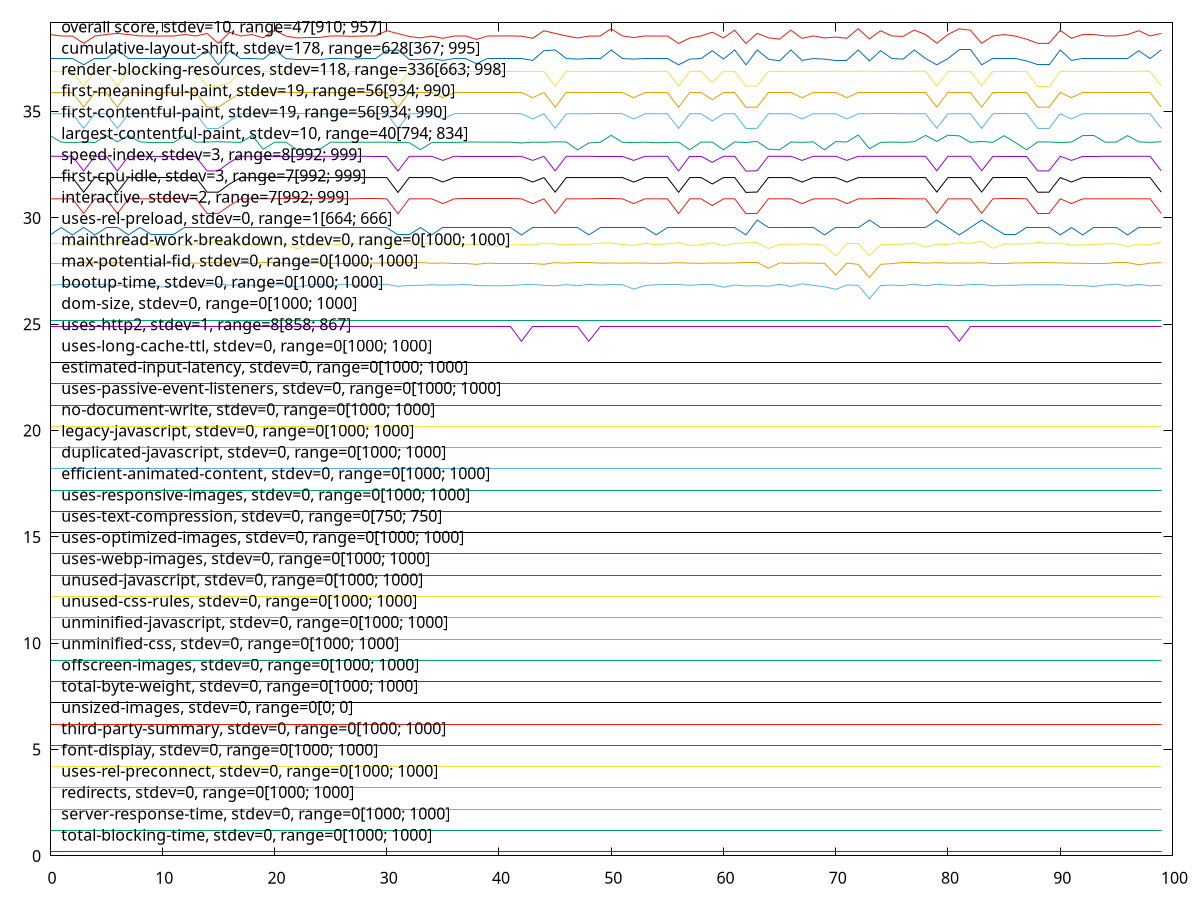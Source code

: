 $_totalBlockingTime <<EOF
0.2
0.2
0.2
0.2
0.2
0.2
0.2
0.2
0.2
0.2
0.2
0.2
0.2
0.2
0.2
0.2
0.2
0.2
0.2
0.2
0.2
0.2
0.2
0.2
0.2
0.2
0.2
0.2
0.2
0.2
0.2
0.2
0.2
0.2
0.2
0.2
0.2
0.2
0.2
0.2
0.2
0.2
0.2
0.2
0.2
0.2
0.2
0.2
0.2
0.2
0.2
0.2
0.2
0.2
0.2
0.2
0.2
0.2
0.2
0.2
0.2
0.2
0.2
0.2
0.2
0.2
0.2
0.2
0.2
0.2
0.2
0.2
0.2
0.2
0.2
0.2
0.2
0.2
0.2
0.2
0.2
0.2
0.2
0.2
0.2
0.2
0.2
0.2
0.2
0.2
0.2
0.2
0.2
0.2
0.2
0.2
0.2
0.2
0.2
0.2
EOF
$_serverResponseTime <<EOF
1.2
1.2
1.2
1.2
1.2
1.2
1.2
1.2
1.2
1.2
1.2
1.2
1.2
1.2
1.2
1.2
1.2
1.2
1.2
1.2
1.2
1.2
1.2
1.2
1.2
1.2
1.2
1.2
1.2
1.2
1.2
1.2
1.2
1.2
1.2
1.2
1.2
1.2
1.2
1.2
1.2
1.2
1.2
1.2
1.2
1.2
1.2
1.2
1.2
1.2
1.2
1.2
1.2
1.2
1.2
1.2
1.2
1.2
1.2
1.2
1.2
1.2
1.2
1.2
1.2
1.2
1.2
1.2
1.2
1.2
1.2
1.2
1.2
1.2
1.2
1.2
1.2
1.2
1.2
1.2
1.2
1.2
1.2
1.2
1.2
1.2
1.2
1.2
1.2
1.2
1.2
1.2
1.2
1.2
1.2
1.2
1.2
1.2
1.2
1.2
EOF
$_redirects <<EOF
2.2
2.2
2.2
2.2
2.2
2.2
2.2
2.2
2.2
2.2
2.2
2.2
2.2
2.2
2.2
2.2
2.2
2.2
2.2
2.2
2.2
2.2
2.2
2.2
2.2
2.2
2.2
2.2
2.2
2.2
2.2
2.2
2.2
2.2
2.2
2.2
2.2
2.2
2.2
2.2
2.2
2.2
2.2
2.2
2.2
2.2
2.2
2.2
2.2
2.2
2.2
2.2
2.2
2.2
2.2
2.2
2.2
2.2
2.2
2.2
2.2
2.2
2.2
2.2
2.2
2.2
2.2
2.2
2.2
2.2
2.2
2.2
2.2
2.2
2.2
2.2
2.2
2.2
2.2
2.2
2.2
2.2
2.2
2.2
2.2
2.2
2.2
2.2
2.2
2.2
2.2
2.2
2.2
2.2
2.2
2.2
2.2
2.2
2.2
2.2
EOF
$_usesRelPreconnect <<EOF
3.2
3.2
3.2
3.2
3.2
3.2
3.2
3.2
3.2
3.2
3.2
3.2
3.2
3.2
3.2
3.2
3.2
3.2
3.2
3.2
3.2
3.2
3.2
3.2
3.2
3.2
3.2
3.2
3.2
3.2
3.2
3.2
3.2
3.2
3.2
3.2
3.2
3.2
3.2
3.2
3.2
3.2
3.2
3.2
3.2
3.2
3.2
3.2
3.2
3.2
3.2
3.2
3.2
3.2
3.2
3.2
3.2
3.2
3.2
3.2
3.2
3.2
3.2
3.2
3.2
3.2
3.2
3.2
3.2
3.2
3.2
3.2
3.2
3.2
3.2
3.2
3.2
3.2
3.2
3.2
3.2
3.2
3.2
3.2
3.2
3.2
3.2
3.2
3.2
3.2
3.2
3.2
3.2
3.2
3.2
3.2
3.2
3.2
3.2
3.2
EOF
$_fontDisplay <<EOF
4.2
4.2
4.2
4.2
4.2
4.2
4.2
4.2
4.2
4.2
4.2
4.2
4.2
4.2
4.2
4.2
4.2
4.2
4.2
4.2
4.2
4.2
4.2
4.2
4.2
4.2
4.2
4.2
4.2
4.2
4.2
4.2
4.2
4.2
4.2
4.2
4.2
4.2
4.2
4.2
4.2
4.2
4.2
4.2
4.2
4.2
4.2
4.2
4.2
4.2
4.2
4.2
4.2
4.2
4.2
4.2
4.2
4.2
4.2
4.2
4.2
4.2
4.2
4.2
4.2
4.2
4.2
4.2
4.2
4.2
4.2
4.2
4.2
4.2
4.2
4.2
4.2
4.2
4.2
4.2
4.2
4.2
4.2
4.2
4.2
4.2
4.2
4.2
4.2
4.2
4.2
4.2
4.2
4.2
4.2
4.2
4.2
4.2
4.2
4.2
EOF
$_thirdPartySummary <<EOF
5.2
5.2
5.2
5.2
5.2
5.2
5.2
5.2
5.2
5.2
5.2
5.2
5.2
5.2
5.2
5.2
5.2
5.2
5.2
5.2
5.2
5.2
5.2
5.2
5.2
5.2
5.2
5.2
5.2
5.2
5.2
5.2
5.2
5.2
5.2
5.2
5.2
5.2
5.2
5.2
5.2
5.2
5.2
5.2
5.2
5.2
5.2
5.2
5.2
5.2
5.2
5.2
5.2
5.2
5.2
5.2
5.2
5.2
5.2
5.2
5.2
5.2
5.2
5.2
5.2
5.2
5.2
5.2
5.2
5.2
5.2
5.2
5.2
5.2
5.2
5.2
5.2
5.2
5.2
5.2
5.2
5.2
5.2
5.2
5.2
5.2
5.2
5.2
5.2
5.2
5.2
5.2
5.2
5.2
5.2
5.2
5.2
5.2
5.2
5.2
EOF
$_unsizedImages <<EOF
6.2
6.2
6.2
6.2
6.2
6.2
6.2
6.2
6.2
6.2
6.2
6.2
6.2
6.2
6.2
6.2
6.2
6.2
6.2
6.2
6.2
6.2
6.2
6.2
6.2
6.2
6.2
6.2
6.2
6.2
6.2
6.2
6.2
6.2
6.2
6.2
6.2
6.2
6.2
6.2
6.2
6.2
6.2
6.2
6.2
6.2
6.2
6.2
6.2
6.2
6.2
6.2
6.2
6.2
6.2
6.2
6.2
6.2
6.2
6.2
6.2
6.2
6.2
6.2
6.2
6.2
6.2
6.2
6.2
6.2
6.2
6.2
6.2
6.2
6.2
6.2
6.2
6.2
6.2
6.2
6.2
6.2
6.2
6.2
6.2
6.2
6.2
6.2
6.2
6.2
6.2
6.2
6.2
6.2
6.2
6.2
6.2
6.2
6.2
6.2
EOF
$_totalByteWeight <<EOF
7.2
7.2
7.2
7.2
7.2
7.2
7.2
7.2
7.2
7.2
7.2
7.2
7.2
7.2
7.2
7.2
7.2
7.2
7.2
7.2
7.2
7.2
7.2
7.2
7.2
7.2
7.2
7.2
7.2
7.2
7.2
7.2
7.2
7.2
7.2
7.2
7.2
7.2
7.2
7.2
7.2
7.2
7.2
7.2
7.2
7.2
7.2
7.2
7.2
7.2
7.2
7.2
7.2
7.2
7.2
7.2
7.2
7.2
7.2
7.2
7.2
7.2
7.2
7.2
7.2
7.2
7.2
7.2
7.2
7.2
7.2
7.2
7.2
7.2
7.2
7.2
7.2
7.2
7.2
7.2
7.2
7.2
7.2
7.2
7.2
7.2
7.2
7.2
7.2
7.2
7.2
7.2
7.2
7.2
7.2
7.2
7.2
7.2
7.2
7.2
EOF
$_offscreenImages <<EOF
8.2
8.2
8.2
8.2
8.2
8.2
8.2
8.2
8.2
8.2
8.2
8.2
8.2
8.2
8.2
8.2
8.2
8.2
8.2
8.2
8.2
8.2
8.2
8.2
8.2
8.2
8.2
8.2
8.2
8.2
8.2
8.2
8.2
8.2
8.2
8.2
8.2
8.2
8.2
8.2
8.2
8.2
8.2
8.2
8.2
8.2
8.2
8.2
8.2
8.2
8.2
8.2
8.2
8.2
8.2
8.2
8.2
8.2
8.2
8.2
8.2
8.2
8.2
8.2
8.2
8.2
8.2
8.2
8.2
8.2
8.2
8.2
8.2
8.2
8.2
8.2
8.2
8.2
8.2
8.2
8.2
8.2
8.2
8.2
8.2
8.2
8.2
8.2
8.2
8.2
8.2
8.2
8.2
8.2
8.2
8.2
8.2
8.2
8.2
8.2
EOF
$_unminifiedCss <<EOF
9.2
9.2
9.2
9.2
9.2
9.2
9.2
9.2
9.2
9.2
9.2
9.2
9.2
9.2
9.2
9.2
9.2
9.2
9.2
9.2
9.2
9.2
9.2
9.2
9.2
9.2
9.2
9.2
9.2
9.2
9.2
9.2
9.2
9.2
9.2
9.2
9.2
9.2
9.2
9.2
9.2
9.2
9.2
9.2
9.2
9.2
9.2
9.2
9.2
9.2
9.2
9.2
9.2
9.2
9.2
9.2
9.2
9.2
9.2
9.2
9.2
9.2
9.2
9.2
9.2
9.2
9.2
9.2
9.2
9.2
9.2
9.2
9.2
9.2
9.2
9.2
9.2
9.2
9.2
9.2
9.2
9.2
9.2
9.2
9.2
9.2
9.2
9.2
9.2
9.2
9.2
9.2
9.2
9.2
9.2
9.2
9.2
9.2
9.2
9.2
EOF
$_unminifiedJavascript <<EOF
10.2
10.2
10.2
10.2
10.2
10.2
10.2
10.2
10.2
10.2
10.2
10.2
10.2
10.2
10.2
10.2
10.2
10.2
10.2
10.2
10.2
10.2
10.2
10.2
10.2
10.2
10.2
10.2
10.2
10.2
10.2
10.2
10.2
10.2
10.2
10.2
10.2
10.2
10.2
10.2
10.2
10.2
10.2
10.2
10.2
10.2
10.2
10.2
10.2
10.2
10.2
10.2
10.2
10.2
10.2
10.2
10.2
10.2
10.2
10.2
10.2
10.2
10.2
10.2
10.2
10.2
10.2
10.2
10.2
10.2
10.2
10.2
10.2
10.2
10.2
10.2
10.2
10.2
10.2
10.2
10.2
10.2
10.2
10.2
10.2
10.2
10.2
10.2
10.2
10.2
10.2
10.2
10.2
10.2
10.2
10.2
10.2
10.2
10.2
10.2
EOF
$_unusedCssRules <<EOF
11.2
11.2
11.2
11.2
11.2
11.2
11.2
11.2
11.2
11.2
11.2
11.2
11.2
11.2
11.2
11.2
11.2
11.2
11.2
11.2
11.2
11.2
11.2
11.2
11.2
11.2
11.2
11.2
11.2
11.2
11.2
11.2
11.2
11.2
11.2
11.2
11.2
11.2
11.2
11.2
11.2
11.2
11.2
11.2
11.2
11.2
11.2
11.2
11.2
11.2
11.2
11.2
11.2
11.2
11.2
11.2
11.2
11.2
11.2
11.2
11.2
11.2
11.2
11.2
11.2
11.2
11.2
11.2
11.2
11.2
11.2
11.2
11.2
11.2
11.2
11.2
11.2
11.2
11.2
11.2
11.2
11.2
11.2
11.2
11.2
11.2
11.2
11.2
11.2
11.2
11.2
11.2
11.2
11.2
11.2
11.2
11.2
11.2
11.2
11.2
EOF
$_unusedJavascript <<EOF
12.2
12.2
12.2
12.2
12.2
12.2
12.2
12.2
12.2
12.2
12.2
12.2
12.2
12.2
12.2
12.2
12.2
12.2
12.2
12.2
12.2
12.2
12.2
12.2
12.2
12.2
12.2
12.2
12.2
12.2
12.2
12.2
12.2
12.2
12.2
12.2
12.2
12.2
12.2
12.2
12.2
12.2
12.2
12.2
12.2
12.2
12.2
12.2
12.2
12.2
12.2
12.2
12.2
12.2
12.2
12.2
12.2
12.2
12.2
12.2
12.2
12.2
12.2
12.2
12.2
12.2
12.2
12.2
12.2
12.2
12.2
12.2
12.2
12.2
12.2
12.2
12.2
12.2
12.2
12.2
12.2
12.2
12.2
12.2
12.2
12.2
12.2
12.2
12.2
12.2
12.2
12.2
12.2
12.2
12.2
12.2
12.2
12.2
12.2
12.2
EOF
$_usesWebpImages <<EOF
13.2
13.2
13.2
13.2
13.2
13.2
13.2
13.2
13.2
13.2
13.2
13.2
13.2
13.2
13.2
13.2
13.2
13.2
13.2
13.2
13.2
13.2
13.2
13.2
13.2
13.2
13.2
13.2
13.2
13.2
13.2
13.2
13.2
13.2
13.2
13.2
13.2
13.2
13.2
13.2
13.2
13.2
13.2
13.2
13.2
13.2
13.2
13.2
13.2
13.2
13.2
13.2
13.2
13.2
13.2
13.2
13.2
13.2
13.2
13.2
13.2
13.2
13.2
13.2
13.2
13.2
13.2
13.2
13.2
13.2
13.2
13.2
13.2
13.2
13.2
13.2
13.2
13.2
13.2
13.2
13.2
13.2
13.2
13.2
13.2
13.2
13.2
13.2
13.2
13.2
13.2
13.2
13.2
13.2
13.2
13.2
13.2
13.2
13.2
13.2
EOF
$_usesOptimizedImages <<EOF
14.2
14.2
14.2
14.2
14.2
14.2
14.2
14.2
14.2
14.2
14.2
14.2
14.2
14.2
14.2
14.2
14.2
14.2
14.2
14.2
14.2
14.2
14.2
14.2
14.2
14.2
14.2
14.2
14.2
14.2
14.2
14.2
14.2
14.2
14.2
14.2
14.2
14.2
14.2
14.2
14.2
14.2
14.2
14.2
14.2
14.2
14.2
14.2
14.2
14.2
14.2
14.2
14.2
14.2
14.2
14.2
14.2
14.2
14.2
14.2
14.2
14.2
14.2
14.2
14.2
14.2
14.2
14.2
14.2
14.2
14.2
14.2
14.2
14.2
14.2
14.2
14.2
14.2
14.2
14.2
14.2
14.2
14.2
14.2
14.2
14.2
14.2
14.2
14.2
14.2
14.2
14.2
14.2
14.2
14.2
14.2
14.2
14.2
14.2
14.2
EOF
$_usesTextCompression <<EOF
15.2
15.2
15.2
15.2
15.2
15.2
15.2
15.2
15.2
15.2
15.2
15.2
15.2
15.2
15.2
15.2
15.2
15.2
15.2
15.2
15.2
15.2
15.2
15.2
15.2
15.2
15.2
15.2
15.2
15.2
15.2
15.2
15.2
15.2
15.2
15.2
15.2
15.2
15.2
15.2
15.2
15.2
15.2
15.2
15.2
15.2
15.2
15.2
15.2
15.2
15.2
15.2
15.2
15.2
15.2
15.2
15.2
15.2
15.2
15.2
15.2
15.2
15.2
15.2
15.2
15.2
15.2
15.2
15.2
15.2
15.2
15.2
15.2
15.2
15.2
15.2
15.2
15.2
15.2
15.2
15.2
15.2
15.2
15.2
15.2
15.2
15.2
15.2
15.2
15.2
15.2
15.2
15.2
15.2
15.2
15.2
15.2
15.2
15.2
15.2
EOF
$_usesResponsiveImages <<EOF
16.2
16.2
16.2
16.2
16.2
16.2
16.2
16.2
16.2
16.2
16.2
16.2
16.2
16.2
16.2
16.2
16.2
16.2
16.2
16.2
16.2
16.2
16.2
16.2
16.2
16.2
16.2
16.2
16.2
16.2
16.2
16.2
16.2
16.2
16.2
16.2
16.2
16.2
16.2
16.2
16.2
16.2
16.2
16.2
16.2
16.2
16.2
16.2
16.2
16.2
16.2
16.2
16.2
16.2
16.2
16.2
16.2
16.2
16.2
16.2
16.2
16.2
16.2
16.2
16.2
16.2
16.2
16.2
16.2
16.2
16.2
16.2
16.2
16.2
16.2
16.2
16.2
16.2
16.2
16.2
16.2
16.2
16.2
16.2
16.2
16.2
16.2
16.2
16.2
16.2
16.2
16.2
16.2
16.2
16.2
16.2
16.2
16.2
16.2
16.2
EOF
$_efficientAnimatedContent <<EOF
17.2
17.2
17.2
17.2
17.2
17.2
17.2
17.2
17.2
17.2
17.2
17.2
17.2
17.2
17.2
17.2
17.2
17.2
17.2
17.2
17.2
17.2
17.2
17.2
17.2
17.2
17.2
17.2
17.2
17.2
17.2
17.2
17.2
17.2
17.2
17.2
17.2
17.2
17.2
17.2
17.2
17.2
17.2
17.2
17.2
17.2
17.2
17.2
17.2
17.2
17.2
17.2
17.2
17.2
17.2
17.2
17.2
17.2
17.2
17.2
17.2
17.2
17.2
17.2
17.2
17.2
17.2
17.2
17.2
17.2
17.2
17.2
17.2
17.2
17.2
17.2
17.2
17.2
17.2
17.2
17.2
17.2
17.2
17.2
17.2
17.2
17.2
17.2
17.2
17.2
17.2
17.2
17.2
17.2
17.2
17.2
17.2
17.2
17.2
17.2
EOF
$_duplicatedJavascript <<EOF
18.2
18.2
18.2
18.2
18.2
18.2
18.2
18.2
18.2
18.2
18.2
18.2
18.2
18.2
18.2
18.2
18.2
18.2
18.2
18.2
18.2
18.2
18.2
18.2
18.2
18.2
18.2
18.2
18.2
18.2
18.2
18.2
18.2
18.2
18.2
18.2
18.2
18.2
18.2
18.2
18.2
18.2
18.2
18.2
18.2
18.2
18.2
18.2
18.2
18.2
18.2
18.2
18.2
18.2
18.2
18.2
18.2
18.2
18.2
18.2
18.2
18.2
18.2
18.2
18.2
18.2
18.2
18.2
18.2
18.2
18.2
18.2
18.2
18.2
18.2
18.2
18.2
18.2
18.2
18.2
18.2
18.2
18.2
18.2
18.2
18.2
18.2
18.2
18.2
18.2
18.2
18.2
18.2
18.2
18.2
18.2
18.2
18.2
18.2
18.2
EOF
$_legacyJavascript <<EOF
19.2
19.2
19.2
19.2
19.2
19.2
19.2
19.2
19.2
19.2
19.2
19.2
19.2
19.2
19.2
19.2
19.2
19.2
19.2
19.2
19.2
19.2
19.2
19.2
19.2
19.2
19.2
19.2
19.2
19.2
19.2
19.2
19.2
19.2
19.2
19.2
19.2
19.2
19.2
19.2
19.2
19.2
19.2
19.2
19.2
19.2
19.2
19.2
19.2
19.2
19.2
19.2
19.2
19.2
19.2
19.2
19.2
19.2
19.2
19.2
19.2
19.2
19.2
19.2
19.2
19.2
19.2
19.2
19.2
19.2
19.2
19.2
19.2
19.2
19.2
19.2
19.2
19.2
19.2
19.2
19.2
19.2
19.2
19.2
19.2
19.2
19.2
19.2
19.2
19.2
19.2
19.2
19.2
19.2
19.2
19.2
19.2
19.2
19.2
19.2
EOF
$_noDocumentWrite <<EOF
20.2
20.2
20.2
20.2
20.2
20.2
20.2
20.2
20.2
20.2
20.2
20.2
20.2
20.2
20.2
20.2
20.2
20.2
20.2
20.2
20.2
20.2
20.2
20.2
20.2
20.2
20.2
20.2
20.2
20.2
20.2
20.2
20.2
20.2
20.2
20.2
20.2
20.2
20.2
20.2
20.2
20.2
20.2
20.2
20.2
20.2
20.2
20.2
20.2
20.2
20.2
20.2
20.2
20.2
20.2
20.2
20.2
20.2
20.2
20.2
20.2
20.2
20.2
20.2
20.2
20.2
20.2
20.2
20.2
20.2
20.2
20.2
20.2
20.2
20.2
20.2
20.2
20.2
20.2
20.2
20.2
20.2
20.2
20.2
20.2
20.2
20.2
20.2
20.2
20.2
20.2
20.2
20.2
20.2
20.2
20.2
20.2
20.2
20.2
20.2
EOF
$_usesPassiveEventListeners <<EOF
21.2
21.2
21.2
21.2
21.2
21.2
21.2
21.2
21.2
21.2
21.2
21.2
21.2
21.2
21.2
21.2
21.2
21.2
21.2
21.2
21.2
21.2
21.2
21.2
21.2
21.2
21.2
21.2
21.2
21.2
21.2
21.2
21.2
21.2
21.2
21.2
21.2
21.2
21.2
21.2
21.2
21.2
21.2
21.2
21.2
21.2
21.2
21.2
21.2
21.2
21.2
21.2
21.2
21.2
21.2
21.2
21.2
21.2
21.2
21.2
21.2
21.2
21.2
21.2
21.2
21.2
21.2
21.2
21.2
21.2
21.2
21.2
21.2
21.2
21.2
21.2
21.2
21.2
21.2
21.2
21.2
21.2
21.2
21.2
21.2
21.2
21.2
21.2
21.2
21.2
21.2
21.2
21.2
21.2
21.2
21.2
21.2
21.2
21.2
21.2
EOF
$_estimatedInputLatency <<EOF
22.2
22.2
22.2
22.2
22.2
22.2
22.2
22.2
22.2
22.2
22.2
22.2
22.2
22.2
22.2
22.2
22.2
22.2
22.2
22.2
22.2
22.2
22.2
22.2
22.2
22.2
22.2
22.2
22.2
22.2
22.2
22.2
22.2
22.2
22.2
22.2
22.2
22.2
22.2
22.2
22.2
22.2
22.2
22.2
22.2
22.2
22.2
22.2
22.2
22.2
22.2
22.2
22.2
22.2
22.2
22.2
22.2
22.2
22.2
22.2
22.2
22.2
22.2
22.2
22.2
22.2
22.2
22.2
22.2
22.2
22.2
22.2
22.2
22.2
22.2
22.2
22.2
22.2
22.2
22.2
22.2
22.2
22.2
22.2
22.2
22.2
22.2
22.2
22.2
22.2
22.2
22.2
22.2
22.2
22.2
22.2
22.2
22.2
22.2
22.2
EOF
$_usesLongCacheTtl <<EOF
23.2
23.2
23.2
23.2
23.2
23.2
23.2
23.2
23.2
23.2
23.2
23.2
23.2
23.2
23.2
23.2
23.2
23.2
23.2
23.2
23.2
23.2
23.2
23.2
23.2
23.2
23.2
23.2
23.2
23.2
23.2
23.2
23.2
23.2
23.2
23.2
23.2
23.2
23.2
23.2
23.2
23.2
23.2
23.2
23.2
23.2
23.2
23.2
23.2
23.2
23.2
23.2
23.2
23.2
23.2
23.2
23.2
23.2
23.2
23.2
23.2
23.2
23.2
23.2
23.2
23.2
23.2
23.2
23.2
23.2
23.2
23.2
23.2
23.2
23.2
23.2
23.2
23.2
23.2
23.2
23.2
23.2
23.2
23.2
23.2
23.2
23.2
23.2
23.2
23.2
23.2
23.2
23.2
23.2
23.2
23.2
23.2
23.2
23.2
23.2
EOF
$_usesHttp2 <<EOF
24.9
24.9
24.9
24.9
24.9
24.9
24.9
24.9
24.9
24.9
24.9
24.9
24.9
24.9
24.9
24.9
24.9
24.9
24.9
24.9
24.9
24.9
24.9
24.9
24.9
24.9
24.9
24.9
24.9
24.9
24.9
24.9
24.9
24.9
24.9
24.9
24.9
24.9
24.9
24.9
24.9
24.9
24.2
24.9
24.9
24.9
24.9
24.9
24.2
24.9
24.9
24.9
24.9
24.9
24.9
24.9
24.9
24.9
24.9
24.9
24.9
24.9
24.9
24.9
24.9
24.9
24.9
24.9
24.9
24.9
24.9
24.9
24.9
24.9
24.9
24.9
24.9
24.9
24.9
24.9
24.9
24.2
24.9
24.9
24.9
24.9
24.9
24.9
24.9
24.9
24.9
24.9
24.9
24.9
24.9
24.9
24.9
24.9
24.9
24.9
EOF
$_domSize <<EOF
25.2
25.2
25.2
25.2
25.2
25.2
25.2
25.2
25.2
25.2
25.2
25.2
25.2
25.2
25.2
25.2
25.2
25.2
25.2
25.2
25.2
25.2
25.2
25.2
25.2
25.2
25.2
25.2
25.2
25.2
25.2
25.2
25.2
25.2
25.2
25.2
25.2
25.2
25.2
25.2
25.2
25.2
25.2
25.2
25.2
25.2
25.2
25.2
25.2
25.2
25.2
25.2
25.2
25.2
25.2
25.2
25.2
25.2
25.2
25.2
25.2
25.2
25.2
25.2
25.2
25.2
25.2
25.2
25.2
25.2
25.2
25.2
25.2
25.2
25.2
25.2
25.2
25.2
25.2
25.2
25.2
25.2
25.2
25.2
25.2
25.2
25.2
25.2
25.2
25.2
25.2
25.2
25.2
25.2
25.2
25.2
25.2
25.2
25.2
25.2
EOF
$_bootupTime <<EOF
26.835674510954885
26.87107633056548
26.869192288354462
26.879278928673816
26.882687043208705
26.859202849713082
26.824696475631015
26.83719517575273
26.817461949128344
26.85118586005609
26.749975165954456
26.846797809331303
26.78820469452048
26.825098756238468
26.80431592804397
26.89027021266232
26.844746020934913
26.851302994671503
26.831691519896626
26.8215867557528
26.849537939781946
26.855125781147837
26.748529931722125
26.839952757967804
26.89162898364625
26.780716870406035
26.88364603655473
26.851420052999018
26.80636560217581
26.876192287700565
26.873348489264565
26.784567418411054
26.82736390371662
26.83362865121785
26.85717637073443
26.84438158275671
26.851770766621428
26.874777070938993
26.818154857558095
26.814668366291798
26.807383740437896
26.820768044949535
26.857741685841482
26.879278928673816
26.830128373638892
26.80709330151896
26.86394764806959
26.81452776043367
26.880260928269667
26.842180052118437
26.872009890980028
26.859314727729174
26.651717539985416
26.81648819952355
26.860318338596176
26.853166773364197
26.853166773364197
26.825098756238468
26.871388144626366
26.865139911638273
26.7415699835215
26.846196689771656
26.799713210444914
26.81325832984165
26.788832028054347
26.88220510350664
26.780555198190296
26.9
26.829473521971053
26.765764475454443
26.64065754603178
26.850363781687125
26.82986668435854
26.2
26.821858969130066
26.83870415760419
26.820494447491864
26.88364603655473
26.807818726756256
26.882494463496755
26.84462462146283
26.824158911154377
26.865678983709046
26.876594194134054
26.805927894922483
26.833757134566003
26.834013854234836
26.857967294579712
26.861867713072275
26.85581200167202
26.862746662251446
26.814246287158912
26.816348737983866
26.776973314358994
26.84870831980953
26.88345476100253
26.80636560217581
26.874878599230506
26.807528825485356
26.83272697187838
EOF
$_maxPotentialFid <<EOF
27.875304052716583
27.875304052716583
27.875304052716583
27.89646095412542
27.882622883097905
27.875304052716583
27.899531792012805
27.875304052716583
27.875304052716583
27.875304052716583
27.875304052716583
27.875304052716583
27.865771027101495
27.875304052716583
27.899531792012805
27.89646095412542
27.818505299048866
27.875304052716583
27.875304052716583
27.882622883097905
27.882622883097905
27.875304052716583
27.875304052716583
27.865771027101495
27.882622883097905
27.865771027101495
27.875304052716583
27.875304052716583
27.882622883097905
27.875304052716583
27.882622883097905
27.899531792012805
27.882622883097905
27.882622883097905
27.865771027101495
27.882622883097905
27.875304052716583
27.875304052716583
27.818505299048866
27.875304052716583
27.865771027101495
27.865771027101495
27.875304052716583
27.875304052716583
27.818505299048866
27.899531792012805
27.875304052716583
27.882622883097905
27.882622883097905
27.875304052716583
27.882622883097905
27.875304052716583
27.882622883097905
27.875304052716583
27.865771027101495
27.875304052716583
27.895289099268066
27.875304052716583
27.865771027101495
27.882622883097905
27.875304052716583
27.882622883097905
27.899531792012805
27.899531792012805
27.633063536384846
27.882622883097905
27.865771027101495
27.882622883097905
27.875304052716583
27.865771027101495
27.314439073756358
27.875304052716583
27.818505299048866
27.2
27.818505299048866
27.853523335890117
27.882622883097905
27.882622883097905
27.875304052716583
27.89646095412542
27.875304052716583
27.882622883097905
27.875304052716583
27.89646095412542
27.875304052716583
27.875304052716583
27.882622883097905
27.888158523306515
27.897447788167415
27.89646095412542
27.882622883097905
27.875304052716583
27.865771027101495
27.875304052716583
27.875304052716583
27.882622883097905
27.882622883097905
27.794344031530482
27.875304052716583
27.9
EOF
$_mainthreadWorkBreakdown <<EOF
28.795983186484765
28.801001105446094
28.75626915045574
28.849563494539492
28.786175184672853
28.752895636822398
28.86171133732522
28.779161924912955
28.81552583644601
28.777653706469057
28.679077424511622
28.815023315464124
28.683415591524287
28.785787979093037
28.837182096676948
28.862782814085243
28.778085230130436
28.776536696359326
28.759389281938372
28.73565127317012
28.791328751473287
28.770573339235995
28.545560773165935
28.72353180116246
28.77002335332837
28.726938198877335
28.75952112689173
28.79242009741217
28.769729713884626
28.790703668535848
28.75895577712977
28.75647789819866
28.793145861875082
28.76631862034597
28.79049507182661
28.78405828819726
28.757690334460808
28.74941738912275
28.74854813842266
28.712968803095556
28.68118406047792
28.73116518545027
28.752723367486762
28.721603094884884
28.823623316875278
28.774528799916094
28.73541210276791
28.767907960338132
28.763008868185953
28.817850351232426
28.829032110413635
28.746163021262728
28.698093084903853
28.80914913490577
28.739815678796585
28.783810539680058
28.839792162144406
28.70657757503623
28.73202989654672
28.834733207728608
28.697812006040454
28.802618975707155
28.82733298977053
28.846640359281885
28.55709142579865
28.754309374610465
28.736547000421346
28.780396396391172
28.753736817366455
28.719191019723677
28.2
28.797692036717404
28.799545490811287
28.217901162130303
28.74209898569829
28.749513861866355
28.77147000183542
28.829234159623752
28.62697094930701
28.763176870545166
28.7482773389618
28.84145524389258
28.808918009603705
28.9
28.572655746862022
28.779090239146214
28.77011507089845
28.782782418906113
28.844990800965252
28.801996294884987
28.82036645748366
28.718963588696482
28.74756081784158
28.7566106826141
28.780485696139845
28.781751500145724
28.64696246322149
28.765280289841115
28.741430992102934
28.867683474362007
EOF
$_usesRelPreload <<EOF
29.2
29.550000000000033
29.2
29.550000000000033
29.2
29.550000000000033
29.550000000000033
29.2
29.550000000000033
29.2
29.2
29.2
29.550000000000033
29.550000000000033
29.550000000000033
29.550000000000033
29.550000000000033
29.550000000000033
29.550000000000033
29.550000000000033
29.550000000000033
29.550000000000033
29.550000000000033
29.550000000000033
29.550000000000033
29.550000000000033
29.550000000000033
29.550000000000033
29.550000000000033
29.550000000000033
29.550000000000033
29.2
29.2
29.550000000000033
29.2
29.550000000000033
29.550000000000033
29.550000000000033
29.550000000000033
29.550000000000033
29.550000000000033
29.550000000000033
29.2
29.550000000000033
29.550000000000033
29.550000000000033
29.550000000000033
29.550000000000033
29.2
29.550000000000033
29.550000000000033
29.550000000000033
29.550000000000033
29.550000000000033
29.2
29.550000000000033
29.550000000000033
29.550000000000033
29.550000000000033
29.550000000000033
29.550000000000033
29.550000000000033
29.2
29.9
29.550000000000033
29.550000000000033
29.550000000000033
29.550000000000033
29.550000000000033
29.2
29.550000000000033
29.550000000000033
29.550000000000033
29.9
29.550000000000033
29.550000000000033
29.550000000000033
29.550000000000033
29.550000000000033
29.9
29.550000000000033
29.2
29.550000000000033
29.9
29.550000000000033
29.2
29.2
29.550000000000033
29.550000000000033
29.550000000000033
29.2
29.550000000000033
29.2
29.550000000000033
29.550000000000033
29.550000000000033
29.2
29.550000000000033
29.550000000000033
29.550000000000033
EOF
$_interactive <<EOF
30.89865013619662
30.89922310456817
30.898690807726293
30.21073749946645
30.898609637558245
30.89899806893922
30.211529006618875
30.898671835308942
30.899744527745625
30.89855498965896
30.898616010984618
30.89865235243079
30.8992195638849
30.898945830713135
30.209314184918696
30.21217580471407
30.58208269375627
30.89857180667369
30.89906520357105
30.899583413381247
30.89905636464868
30.899046972678136
30.898948272618977
30.89889195967267
30.899041309565895
30.899379586096366
30.899089277578277
30.89940213613038
30.898852637712505
30.899010043195066
30.899140173704208
30.2
30.89871291587871
30.899031225892912
30.898687992031693
30.673761023740592
30.898802973851268
30.89930943250458
30.899386475497913
30.899195006532338
30.89917315879592
30.899175320725128
30.898076707856028
30.674155119124975
30.899028555208684
30.211906291366486
30.899267378475958
30.898820222174358
30.89821910413807
30.89911914564737
30.89921124062454
30.898927998894994
30.67334230701591
30.89904936677007
30.898462922237552
30.89870686994696
30.205894960221894
30.89891062565145
30.899185485941224
30.582928217832357
30.898752000429084
30.899348625493342
30.201117617920616
30.21722937653941
30.899570295957563
30.89872426860006
30.899357813337183
30.67273403966434
30.899518547980286
30.898693161788035
30.89967575052528
30.67477730171713
30.899482707593506
30.9
30.89905470728819
30.89922885223838
30.898930533271923
30.899690003646757
30.89870926989014
30.217306085432273
30.89932234489986
30.89827605923221
30.89892845969423
30.21650008401395
30.89900230610139
30.898661170847504
30.89866454109003
30.89883096670861
30.20954740367879
30.210158636472443
30.89845436872259
30.674664984505092
30.898623631003996
30.89889813585365
30.89921464356475
30.899340034308697
30.898692977157168
30.89943129417726
30.89896693105153
30.212147712465114
EOF
$_firstCpuIdle <<EOF
31.898815400206193
31.899318414315065
31.89885111552279
31.211393439823325
31.89877983528583
31.89912088758024
31.212232815156167
31.898834455253816
31.89977592750481
31.898731842572634
31.898785432368395
31.898817346408137
31.899315306795305
31.89907502877041
31.209883879176033
31.212918680196495
31.59612918544257
31.898746611836486
31.899179820133433
31.899634586061424
31.89917206131833
31.899163816962382
31.899077172519704
31.89902773406057
31.89915884579454
31.899455741125255
31.899200951976418
31.89947552907318
31.89899321075175
31.899131399185965
31.899245626255254
31.2
31.898870528983814
31.899149994120684
31.89884864299365
31.68731760575673
31.89894960569322
31.89939417759557
31.8994617867118
31.899293753462775
31.89927457784575
31.8992764753756
31.898311696992053
31.687705017876233
31.899147649719467
31.212632893528536
31.899357270875168
31.898964750029354
31.89843680537494
31.89922716906771
31.899308001750907
31.8990593740588
31.686905942932107
31.899165918525032
31.8986509815433
31.898865220013345
31.206256585968777
31.89904412166779
31.899285397352678
31.596979085047064
31.8989048486058
31.899428572069866
31.201186459224402
31.218275948844536
31.899623077485703
31.898880497793623
31.899436634824447
31.686307836774397
31.899577674912834
31.898853182675722
31.89971559381961
31.688316561910135
31.899546227947553
31.9
31.899170606478013
31.89932345879797
31.899061599027693
31.899728097476547
31.898867327422263
31.21835724647711
31.89940550923599
31.898486840817725
31.899059778602027
31.217502998300965
31.899124607189176
31.89882509032178
31.898828049890444
31.898974183791832
31.210131244657468
31.2107795265067
31.898643468784144
31.688206173096514
31.898792124150866
31.89903315640973
31.89931098840387
31.89942103284439
31.898853020547513
31.899501114979355
31.899093552587495
31.212888892088785
EOF
$_speedIndex <<EOF
32.899013242844035
32.8994324702538
32.89904301988508
32.212306400239264
32.89898358955629
32.899267884489326
32.21321232685564
32.89902912987269
32.8998134904587
32.89894357164609
32.898988256395114
32.89901486549943
32.899429881358316
32.89922966618609
32.21067690583962
32.21395249926615
32.61475972713574
32.89895588706298
32.8993169943262
32.8996958094159
32.89931052898649
32.89930365896513
32.89923145282741
32.89919024836398
32.89929951644865
32.89954686560715
32.89933460287468
32.899563347252055
32.899161473050086
32.89927664437933
32.89937182674154
32.2
32.89905920483847
32.899292140194156
32.89904095850883
32.70496289780815
32.89912512585778
32.89949558526781
32.8995519011106
32.899411924787685
32.89939594863878
32.89939752958542
32.89859311366392
32.70533999678923
32.899290186546644
32.213644091708495
32.89946484085481
32.89913774976596
32.898697494649205
32.89935644800716
32.89942379542757
32.89921661907212
32.70456213124854
32.89930541020554
32.898876140326735
32.89905477881159
32.20676013875801
32.899203906959144
32.8994049629604
32.615612552243014
32.89908781582897
32.89952423530994
32.2012823614903
32.219731706996654
32.89968622621592
32.89906751562077
32.89953095123185
32.70397974184696
32.89964841777447
32.89904474328842
32.899763259753456
32.705935145012354
32.89962222912172
32.900000000000006
32.89930931667454
32.89943667281953
32.899218473448386
32.89977367004164
32.89905653573824
32.21981937676735
32.89950502451134
32.89873923481016
32.899216956234774
32.218898126101266
32.89927098425714
32.89902132197685
32.89902378949273
32.89914561334474
32.210943945983715
32.211643749925564
32.898869874887396
32.70582772630851
32.89899383593994
32.899194767773174
32.89942628365668
32.8995179553884
32.89904460812093
32.89958465733819
32.89924510409002
32.21392035386816
EOF
$_largestContentfulPaint <<EOF
33.87111953509835
33.56491713128248
33.5389612439191
33.57711637091901
33.54155494518701
33.881203486300045
33.57962541839555
33.86829305457763
33.5809968353158
33.545092833053864
33.54284586280593
33.545307950600254
33.89112497702954
33.56005512261649
33.57250471641309
33.581705077300505
33.56802675598459
33.54755740130971
33.88188681339146
33.22965230596147
33.55563898807317
33.56608044072933
33.20580644888645
33.21257120412835
33.212487558613674
33.565669332390314
33.555983517829745
33.56297123425283
33.55948470202885
33.56252327669078
33.56511496882947
33.542691627356916
33.53859078045751
33.2103641223825
33.54200617811619
33.5577099477525
33.5501605611137
33.56999384923496
33.56867528476079
33.56540033337655
33.56467728874689
33.56324450815008
33.52402883932306
33.564831363457316
33.55772875232507
33.58083179123113
33.57067117154419
33.201434982689015
33.528905414755535
33.556168500661514
33.88538658502048
33.55586358670502
33.54468783969834
33.563527280235974
33.53569460704537
33.55209820786378
33.56154967550596
33.20944150765762
33.56358255128109
33.56935116214174
33.204967152761114
33.57448736734901
33.54626007694785
33.597960687401816
33.236866356430305
33.20550949218578
33.57174050983669
33.554316285403
33.57647266037441
33.2
33.588687555489784
33.570917698596155
33.900000000000006
33.25915362953945
33.55337055485125
33.56727785015045
33.55409895114836
33.5858188033418
33.881939930041156
33.59821260908517
33.890646667980185
33.86164789988794
33.554239046038674
33.595619710811114
33.555392697511984
33.869479453328026
33.545182336762345
33.20542464593252
33.57326156869342
33.57522947628153
33.54237893783349
33.57066255622636
33.87192677952338
33.8780988117042
33.56174206035994
33.56862512768296
33.87108783075019
33.57535289740543
33.556289976520276
33.58161241339364
EOF
$_firstContentfulPaint <<EOF
34.8984284947023
34.899095367400065
34.89847582345487
34.209571473699405
34.89838136842588
34.89883341981725
34.21027807848899
34.898453745421364
34.89970247071109
34.898317779382495
34.898388784784075
34.89843107366219
34.899091245641365
34.898772618776036
34.208301197363646
34.210855604189085
34.5593496620951
34.898337347642226
34.89891156219963
34.8995148593008
34.898901273798856
34.89889034172362
34.898775460907984
34.8987099195096
34.898883750001986
34.89927753954034
34.89893958436875
34.89930379334588
34.898664155017805
34.89884735717699
34.89899882900614
34.2
34.89850155087063
34.89887201291988
34.898472546838285
34.652579512007385
34.898606355931655
34.89919586599345
34.899285560461934
34.89906265835563
34.89903722573923
34.89903974239133
34.897761343727204
34.652987642585984
34.89886890433975
34.2106149440991
34.89914690810226
34.89862642941007
34.897926989657655
34.89897435146289
34.89908155645676
34.898751864480985
34.652145956267546
34.898893128394576
34.898210653751505
34.89849451513843
34.20525152413022
34.89873164415627
34.899051575534884
34.56019472180343
34.89854703477816
34.89924149440607
34.200995018104884
34.21537127191567
34.899499585468035
34.898514762262586
34.89925219105292
34.65151626629711
34.899439331816495
34.89847856287523
34.89962237982077
34.65363211922066
34.89939760167426
34.900000000000006
34.89889934465773
34.899102058363916
34.89875481420465
34.89963897723781
34.898497307981216
34.21543986154269
34.899210898449624
34.897993248485925
34.898752400798
34.214719239774425
34.89883835162266
34.898441335405955
34.89844525727855
34.89863893394196
34.20850930785647
34.20905479503918
34.89820070159142
34.65351576515102
34.89839765176639
34.89871710770946
34.89908551784447
34.89923149246007
34.89847834802025
34.89933774110062
34.89879717759442
34.21083051862442
EOF
$_firstMeaningfulPaint <<EOF
35.8984284947023
35.899095367400065
35.89847582345487
35.209571473699405
35.89838136842588
35.89883341981725
35.21027807848899
35.898453745421364
35.89970247071109
35.898317779382495
35.898388784784075
35.89843107366219
35.899091245641365
35.898772618776036
35.208301197363646
35.210855604189085
35.5593496620951
35.898337347642226
35.89891156219963
35.8995148593008
35.898901273798856
35.89889034172362
35.898775460907984
35.8987099195096
35.898883750001986
35.89927753954034
35.89893958436875
35.89930379334588
35.898664155017805
35.89884735717699
35.89899882900614
35.2
35.89850155087063
35.89887201291988
35.898472546838285
35.652579512007385
35.898606355931655
35.89919586599345
35.899285560461934
35.89906265835563
35.89903722573923
35.89903974239133
35.897761343727204
35.652987642585984
35.89886890433975
35.2106149440991
35.89914690810226
35.89862642941007
35.897926989657655
35.89897435146289
35.89908155645676
35.898751864480985
35.652145956267546
35.898893128394576
35.898210653751505
35.89849451513843
35.20525152413022
35.89873164415627
35.899051575534884
35.56019472180343
35.89854703477816
35.89924149440607
35.200995018104884
35.21537127191567
35.899499585468035
35.898514762262586
35.89925219105292
35.65151626629711
35.899439331816495
35.89847856287523
35.89962237982077
35.65363211922066
35.89939760167426
35.900000000000006
35.89889934465773
35.899102058363916
35.89875481420465
35.89963897723781
35.898497307981216
35.21543986154269
35.899210898449624
35.897993248485925
35.898752400798
35.214719239774425
35.89883835162266
35.898441335405955
35.89844525727855
35.89863893394196
35.20850930785647
35.20905479503918
35.89820070159142
35.65351576515102
35.89839765176639
35.89871710770946
35.89908551784447
35.89923149246007
35.89847834802025
35.89933774110062
35.89879717759442
35.21083051862442
EOF
$_renderBlockingResources <<EOF
36.893046357615894
36.89478476821192
36.88956953642384
36.201158940397356
36.89130794701987
36.893046357615894
36.2023178807947
36.89130794701987
36.89652317880795
36.893046357615894
36.89130794701987
36.893046357615894
36.89478476821192
36.89478476821192
36.201158940397356
36.2023178807947
36.3703642384106
36.893046357615894
36.893046357615894
36.89478476821192
36.893046357615894
36.89652317880795
36.89130794701987
36.89478476821192
36.893046357615894
36.893046357615894
36.893046357615894
36.89478476821192
36.89478476821192
36.89478476821192
36.89478476821192
36.2
36.89130794701987
36.893046357615894
36.89130794701987
36.893046357615894
36.893046357615894
36.89478476821192
36.89478476821192
36.89478476821192
36.89478476821192
36.89478476821192
36.88956953642384
36.89478476821192
36.893046357615894
36.2023178807947
36.89652317880795
36.89130794701987
36.88956953642384
36.893046357615894
36.893046357615894
36.893046357615894
36.893046357615894
36.89478476821192
36.89130794701987
36.89478476821192
36.201158940397356
36.893046357615894
36.89478476821192
36.36920529801325
36.893046357615894
36.89652317880795
36.2
36.2023178807947
36.89652317880795
36.893046357615894
36.89652317880795
36.89478476821192
36.89652317880795
36.893046357615894
36.89826158940398
36.89478476821192
36.89652317880795
36.900000000000006
36.89130794701987
36.89478476821192
36.89478476821192
36.89826158940398
36.89478476821192
36.2023178807947
36.893046357615894
36.89130794701987
36.893046357615894
36.2023178807947
36.893046357615894
36.89130794701987
36.89130794701987
36.893046357615894
36.201158940397356
36.201158940397356
36.893046357615894
36.89652317880795
36.893046357615894
36.893046357615894
36.893046357615894
36.89478476821192
36.89130794701987
36.89652317880795
36.893046357615894
36.2023178807947
EOF
$_cumulativeLayoutShift <<EOF
37.494594481154415
37.494594481154415
37.494594481154415
37.2
37.494594481154415
37.494594481154415
37.900000000000006
37.494594481154415
37.494594481154415
37.494594481154415
37.494594481154415
37.494594481154415
37.494594481154415
37.494594481154415
37.900000000000006
37.2
37.86496120009544
37.494594481154415
37.494594481154415
37.469201138149494
37.900000000000006
37.494594481154415
37.469201138149494
37.469201138149494
37.469201138149494
37.494594481154415
37.494594481154415
37.469201138149494
37.494594481154415
37.494594481154415
37.86496120009544
37.900000000000006
37.469201138149494
37.469201138149494
37.494594481154415
37.40838648796421
37.494594481154415
37.494594481154415
37.2510434318507
37.494594481154415
37.494594481154415
37.494594481154415
37.494594481154415
37.40838648796421
37.86496120009544
37.900000000000006
37.494594481154415
37.469201138149494
37.494594481154415
37.494594481154415
37.900000000000006
37.494594481154415
37.469201138149494
37.494594481154415
37.494594481154415
37.494594481154415
37.2
37.469201138149494
37.494594481154415
37.86496120009544
37.469201138149494
37.900000000000006
37.2
37.900000000000006
37.469201138149494
37.38539403237947
37.900000000000006
37.40838648796421
37.494594481154415
37.469201138149494
37.40838648796421
37.40838648796421
37.900000000000006
37.38539403237947
37.86496120009544
37.494594481154415
37.469201138149494
37.900000000000006
37.494594481154415
37.2
37.494594481154415
37.900000000000006
37.900000000000006
37.2
37.494594481154415
37.494594481154415
37.494594481154415
37.38539403237947
37.2
37.2
37.900000000000006
37.40838648796421
37.494594481154415
37.494594481154415
37.494594481154415
37.494594481154415
37.494594481154415
37.86496120009544
37.494594481154415
37.900000000000006
EOF
$_overallScore <<EOF
38.622538930122204
38.557472487894984
38.551813695263654
38.208576704474645
38.55234601853091
38.624772203651915
38.67738468232611
38.62194236527252
38.561025427152416
38.553085955090395
38.552622499942515
38.553155781846996
38.62693969568126
38.55636868463298
38.67540617173715
38.20985404526318
38.73149643611746
38.553614949040856
38.6249342852037
38.4691833681846
38.82656089213879
38.55767676741323
38.46394852961906
38.46537523601566
38.46539426793257
38.5576712832369
38.55553699912191
38.54012107028236
38.55622421965907
38.55691013544398
38.80516816933184
38.66711576419702
38.534759056739354
38.46493958066258
38.55246143923621
38.444766906792296
38.55422633177826
38.55857490768132
38.39544409798953
38.55756845644816
38.55740908907481
38.557104502526116
38.54848227819025
38.446373879386
38.80356768884057
38.67772032253434
38.55870877178768
38.462986008318396
38.54955589466261
38.55558376129979
38.89682099710172
38.555471670735635
38.4825660681699
38.55713364593243
38.551061832715206
38.55461525928661
38.204251655165194
38.464713351604885
38.557178998988114
38.731968116556104
38.46372137771408
38.830646884761606
38.2
38.68247942569444
38.47071641027184
38.407786005420846
38.83006419059209
38.44380861843789
38.56000621069372
38.46264907607932
38.504996680644474
38.44781277611774
38.900000000000006
38.41952464632448
38.802646034291655
38.55797663642498
38.538115305887146
38.83314422433481
38.62485779026776
38.21444060030346
38.62686319587089
38.891534999742895
38.82623121077819
38.213720077832605
38.55538972347476
38.622192385975055
38.55313203815492
38.40779425744137
38.20750750351897
38.20805410077586
38.82358857752981
38.447732666747676
38.62270430005764
38.62408638959765
38.55679424835661
38.55829098008682
38.62254274616102
38.80742023149317
38.55557207774967
38.67793694565541
EOF
set key outside below
set terminal pngcairo
set output "report_00006_2020-11-02T20-21-41.718Z/./exp-pages+cached+noexternal+nofonts+nosvg+noimg//jitter_comparison.png"
unset label
set label "total-blocking-time, stdev=0, range=0[1000; 1000]" at 1,1 left front
set label "server-response-time, stdev=0, range=0[1000; 1000]" at 1,2 left front
set label "redirects, stdev=0, range=0[1000; 1000]" at 1,3 left front
set label "uses-rel-preconnect, stdev=0, range=0[1000; 1000]" at 1,4 left front
set label "font-display, stdev=0, range=0[1000; 1000]" at 1,5 left front
set label "third-party-summary, stdev=0, range=0[1000; 1000]" at 1,6 left front
set label "unsized-images, stdev=0, range=0[0; 0]" at 1,7 left front
set label "total-byte-weight, stdev=0, range=0[1000; 1000]" at 1,8 left front
set label "offscreen-images, stdev=0, range=0[1000; 1000]" at 1,9 left front
set label "unminified-css, stdev=0, range=0[1000; 1000]" at 1,10 left front
set label "unminified-javascript, stdev=0, range=0[1000; 1000]" at 1,11 left front
set label "unused-css-rules, stdev=0, range=0[1000; 1000]" at 1,12 left front
set label "unused-javascript, stdev=0, range=0[1000; 1000]" at 1,13 left front
set label "uses-webp-images, stdev=0, range=0[1000; 1000]" at 1,14 left front
set label "uses-optimized-images, stdev=0, range=0[1000; 1000]" at 1,15 left front
set label "uses-text-compression, stdev=0, range=0[750; 750]" at 1,16 left front
set label "uses-responsive-images, stdev=0, range=0[1000; 1000]" at 1,17 left front
set label "efficient-animated-content, stdev=0, range=0[1000; 1000]" at 1,18 left front
set label "duplicated-javascript, stdev=0, range=0[1000; 1000]" at 1,19 left front
set label "legacy-javascript, stdev=0, range=0[1000; 1000]" at 1,20 left front
set label "no-document-write, stdev=0, range=0[1000; 1000]" at 1,21 left front
set label "uses-passive-event-listeners, stdev=0, range=0[1000; 1000]" at 1,22 left front
set label "estimated-input-latency, stdev=0, range=0[1000; 1000]" at 1,23 left front
set label "uses-long-cache-ttl, stdev=0, range=0[1000; 1000]" at 1,24 left front
set label "uses-http2, stdev=1, range=8[858; 867]" at 1,25 left front
set label "dom-size, stdev=0, range=0[1000; 1000]" at 1,26 left front
set label "bootup-time, stdev=0, range=0[1000; 1000]" at 1,27 left front
set label "max-potential-fid, stdev=0, range=0[1000; 1000]" at 1,28 left front
set label "mainthread-work-breakdown, stdev=0, range=0[1000; 1000]" at 1,29 left front
set label "uses-rel-preload, stdev=0, range=1[664; 666]" at 1,30 left front
set label "interactive, stdev=2, range=7[992; 999]" at 1,31 left front
set label "first-cpu-idle, stdev=3, range=7[992; 999]" at 1,32 left front
set label "speed-index, stdev=3, range=8[992; 999]" at 1,33 left front
set label "largest-contentful-paint, stdev=10, range=40[794; 834]" at 1,34 left front
set label "first-contentful-paint, stdev=19, range=56[934; 990]" at 1,35 left front
set label "first-meaningful-paint, stdev=19, range=56[934; 990]" at 1,36 left front
set label "render-blocking-resources, stdev=118, range=336[663; 998]" at 1,37 left front
set label "cumulative-layout-shift, stdev=178, range=628[367; 995]" at 1,38 left front
set label "overall score, stdev=10, range=47[910; 957]" at 1,39 left front
set yrange [0:39+0.2]
set terminal pngcairo size 640, 4680
unset key
plot $_totalBlockingTime title "total-blocking-time" with line ,$_serverResponseTime title "server-response-time" with line ,$_redirects title "redirects" with line ,$_usesRelPreconnect title "uses-rel-preconnect" with line ,$_fontDisplay title "font-display" with line ,$_thirdPartySummary title "third-party-summary" with line ,$_unsizedImages title "unsized-images" with line ,$_totalByteWeight title "total-byte-weight" with line ,$_offscreenImages title "offscreen-images" with line ,$_unminifiedCss title "unminified-css" with line ,$_unminifiedJavascript title "unminified-javascript" with line ,$_unusedCssRules title "unused-css-rules" with line ,$_unusedJavascript title "unused-javascript" with line ,$_usesWebpImages title "uses-webp-images" with line ,$_usesOptimizedImages title "uses-optimized-images" with line ,$_usesTextCompression title "uses-text-compression" with line ,$_usesResponsiveImages title "uses-responsive-images" with line ,$_efficientAnimatedContent title "efficient-animated-content" with line ,$_duplicatedJavascript title "duplicated-javascript" with line ,$_legacyJavascript title "legacy-javascript" with line ,$_noDocumentWrite title "no-document-write" with line ,$_usesPassiveEventListeners title "uses-passive-event-listeners" with line ,$_estimatedInputLatency title "estimated-input-latency" with line ,$_usesLongCacheTtl title "uses-long-cache-ttl" with line ,$_usesHttp2 title "uses-http2" with line ,$_domSize title "dom-size" with line ,$_bootupTime title "bootup-time" with line ,$_maxPotentialFid title "max-potential-fid" with line ,$_mainthreadWorkBreakdown title "mainthread-work-breakdown" with line ,$_usesRelPreload title "uses-rel-preload" with line ,$_interactive title "interactive" with line ,$_firstCpuIdle title "first-cpu-idle" with line ,$_speedIndex title "speed-index" with line ,$_largestContentfulPaint title "largest-contentful-paint" with line ,$_firstContentfulPaint title "first-contentful-paint" with line ,$_firstMeaningfulPaint title "first-meaningful-paint" with line ,$_renderBlockingResources title "render-blocking-resources" with line ,$_cumulativeLayoutShift title "cumulative-layout-shift" with line ,$_overallScore title "overall score" with line ,